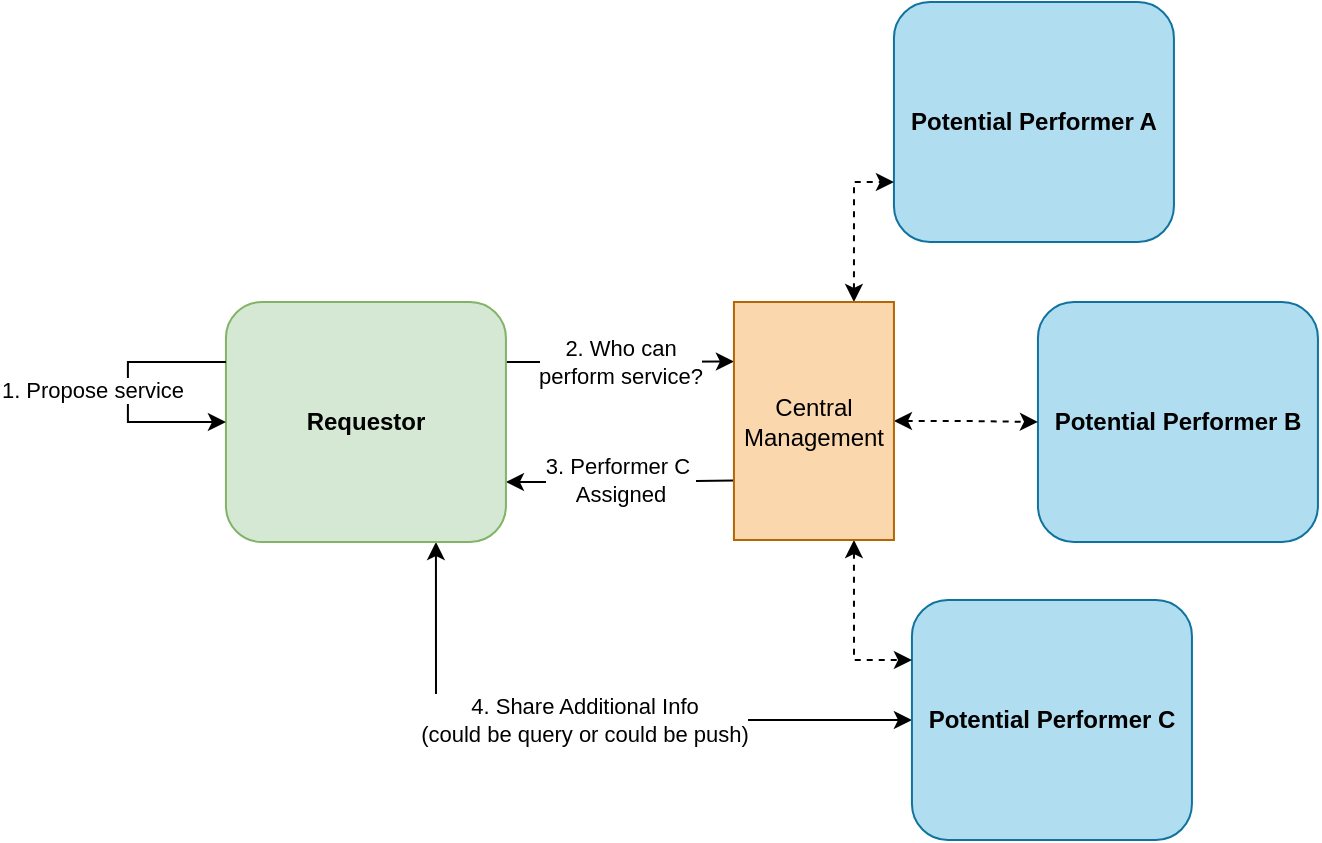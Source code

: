 <mxfile version="24.8.3">
  <diagram name="Page-1" id="KAhTmsJiSFtmm6LwYsKF">
    <mxGraphModel dx="1348" dy="-263" grid="1" gridSize="10" guides="1" tooltips="1" connect="1" arrows="1" fold="1" page="1" pageScale="1" pageWidth="850" pageHeight="1100" math="0" shadow="0">
      <root>
        <mxCell id="0" />
        <mxCell id="1" parent="0" />
        <mxCell id="oEE4H29s-iGU_zrN4cX3-1" value="2. Who can &lt;br&gt;perform service?" style="edgeStyle=orthogonalEdgeStyle;rounded=0;orthogonalLoop=1;jettySize=auto;html=1;exitX=1;exitY=0.25;exitDx=0;exitDy=0;entryX=0;entryY=0.25;entryDx=0;entryDy=0;" edge="1" parent="1" source="oEE4H29s-iGU_zrN4cX3-4" target="oEE4H29s-iGU_zrN4cX3-12">
          <mxGeometry relative="1" as="geometry" />
        </mxCell>
        <mxCell id="oEE4H29s-iGU_zrN4cX3-2" value="3. Performer C&amp;nbsp;&lt;br&gt;Assigned" style="edgeStyle=orthogonalEdgeStyle;rounded=0;orthogonalLoop=1;jettySize=auto;html=1;exitX=1;exitY=0.75;exitDx=0;exitDy=0;entryX=0;entryY=0.75;entryDx=0;entryDy=0;endArrow=none;endFill=0;startArrow=classic;startFill=1;" edge="1" parent="1" source="oEE4H29s-iGU_zrN4cX3-4" target="oEE4H29s-iGU_zrN4cX3-12">
          <mxGeometry relative="1" as="geometry" />
        </mxCell>
        <mxCell id="oEE4H29s-iGU_zrN4cX3-3" value="4. Share Additional Info&lt;br&gt;(could be query or could be push)" style="edgeStyle=orthogonalEdgeStyle;rounded=0;orthogonalLoop=1;jettySize=auto;html=1;exitX=0.75;exitY=1;exitDx=0;exitDy=0;entryX=0;entryY=0.5;entryDx=0;entryDy=0;startArrow=classic;startFill=1;" edge="1" parent="1" source="oEE4H29s-iGU_zrN4cX3-4" target="oEE4H29s-iGU_zrN4cX3-5">
          <mxGeometry relative="1" as="geometry" />
        </mxCell>
        <mxCell id="oEE4H29s-iGU_zrN4cX3-4" value="&lt;b&gt;Requestor&lt;/b&gt;" style="rounded=1;whiteSpace=wrap;html=1;fillColor=#d5e8d4;strokeColor=#82b366;" vertex="1" parent="1">
          <mxGeometry x="176.97" y="1340" width="140" height="120" as="geometry" />
        </mxCell>
        <mxCell id="oEE4H29s-iGU_zrN4cX3-5" value="&lt;b&gt;Potential Performer C&lt;/b&gt;" style="rounded=1;whiteSpace=wrap;html=1;fillColor=#b1ddf0;strokeColor=#10739e;" vertex="1" parent="1">
          <mxGeometry x="519.97" y="1489" width="140" height="120" as="geometry" />
        </mxCell>
        <mxCell id="oEE4H29s-iGU_zrN4cX3-6" value="&lt;b&gt;Potential Performer B&lt;/b&gt;" style="rounded=1;whiteSpace=wrap;html=1;fillColor=#b1ddf0;strokeColor=#10739e;" vertex="1" parent="1">
          <mxGeometry x="582.97" y="1340" width="140" height="120" as="geometry" />
        </mxCell>
        <mxCell id="oEE4H29s-iGU_zrN4cX3-7" value="&lt;b&gt;Potential Performer A&lt;/b&gt;" style="rounded=1;whiteSpace=wrap;html=1;fillColor=#b1ddf0;strokeColor=#10739e;" vertex="1" parent="1">
          <mxGeometry x="510.97" y="1190" width="140" height="120" as="geometry" />
        </mxCell>
        <mxCell id="oEE4H29s-iGU_zrN4cX3-8" value="1. Propose service" style="edgeStyle=orthogonalEdgeStyle;rounded=0;orthogonalLoop=1;jettySize=auto;html=1;exitX=0;exitY=0.25;exitDx=0;exitDy=0;entryX=0;entryY=0.5;entryDx=0;entryDy=0;" edge="1" parent="1" source="oEE4H29s-iGU_zrN4cX3-4" target="oEE4H29s-iGU_zrN4cX3-4">
          <mxGeometry x="-0.016" y="-18" relative="1" as="geometry">
            <Array as="points">
              <mxPoint x="127.97" y="1370" />
              <mxPoint x="127.97" y="1400" />
            </Array>
            <mxPoint as="offset" />
          </mxGeometry>
        </mxCell>
        <mxCell id="oEE4H29s-iGU_zrN4cX3-9" style="edgeStyle=orthogonalEdgeStyle;rounded=0;orthogonalLoop=1;jettySize=auto;html=1;exitX=0.75;exitY=1;exitDx=0;exitDy=0;entryX=0;entryY=0.25;entryDx=0;entryDy=0;startArrow=classic;startFill=1;dashed=1;" edge="1" parent="1" source="oEE4H29s-iGU_zrN4cX3-12" target="oEE4H29s-iGU_zrN4cX3-5">
          <mxGeometry relative="1" as="geometry" />
        </mxCell>
        <mxCell id="oEE4H29s-iGU_zrN4cX3-10" style="edgeStyle=orthogonalEdgeStyle;rounded=0;orthogonalLoop=1;jettySize=auto;html=1;exitX=1;exitY=0.5;exitDx=0;exitDy=0;startArrow=classic;startFill=1;dashed=1;" edge="1" parent="1" source="oEE4H29s-iGU_zrN4cX3-12" target="oEE4H29s-iGU_zrN4cX3-6">
          <mxGeometry relative="1" as="geometry" />
        </mxCell>
        <mxCell id="oEE4H29s-iGU_zrN4cX3-11" style="edgeStyle=orthogonalEdgeStyle;rounded=0;orthogonalLoop=1;jettySize=auto;html=1;exitX=0.75;exitY=0;exitDx=0;exitDy=0;entryX=0;entryY=0.75;entryDx=0;entryDy=0;startArrow=classic;startFill=1;dashed=1;" edge="1" parent="1" source="oEE4H29s-iGU_zrN4cX3-12" target="oEE4H29s-iGU_zrN4cX3-7">
          <mxGeometry relative="1" as="geometry" />
        </mxCell>
        <mxCell id="oEE4H29s-iGU_zrN4cX3-12" value="Central Management" style="rounded=0;whiteSpace=wrap;html=1;fillColor=#fad7ac;strokeColor=#b46504;" vertex="1" parent="1">
          <mxGeometry x="430.97" y="1340" width="80" height="119" as="geometry" />
        </mxCell>
      </root>
    </mxGraphModel>
  </diagram>
</mxfile>
